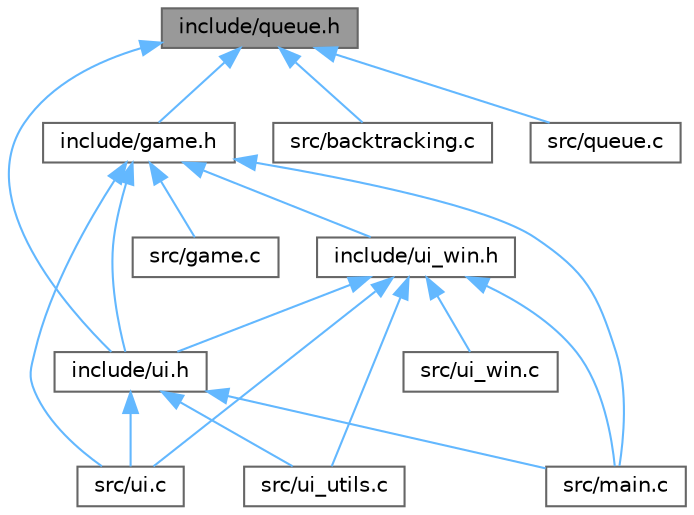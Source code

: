 digraph "include/queue.h"
{
 // LATEX_PDF_SIZE
  bgcolor="transparent";
  edge [fontname=Helvetica,fontsize=10,labelfontname=Helvetica,labelfontsize=10];
  node [fontname=Helvetica,fontsize=10,shape=box,height=0.2,width=0.4];
  Node1 [label="include/queue.h",height=0.2,width=0.4,color="gray40", fillcolor="grey60", style="filled", fontcolor="black",tooltip="contain functions that control the queue"];
  Node1 -> Node2 [dir="back",color="steelblue1",style="solid"];
  Node2 [label="include/game.h",height=0.2,width=0.4,color="grey40", fillcolor="white", style="filled",URL="$game_8h.html",tooltip=" "];
  Node2 -> Node3 [dir="back",color="steelblue1",style="solid"];
  Node3 [label="include/ui.h",height=0.2,width=0.4,color="grey40", fillcolor="white", style="filled",URL="$ui_8h.html",tooltip=" "];
  Node3 -> Node4 [dir="back",color="steelblue1",style="solid"];
  Node4 [label="src/main.c",height=0.2,width=0.4,color="grey40", fillcolor="white", style="filled",URL="$main_8c.html",tooltip=" "];
  Node3 -> Node5 [dir="back",color="steelblue1",style="solid"];
  Node5 [label="src/ui.c",height=0.2,width=0.4,color="grey40", fillcolor="white", style="filled",URL="$ui_8c.html",tooltip="this file contains the function for the menù."];
  Node3 -> Node6 [dir="back",color="steelblue1",style="solid"];
  Node6 [label="src/ui_utils.c",height=0.2,width=0.4,color="grey40", fillcolor="white", style="filled",URL="$ui__utils_8c.html",tooltip="contains the function for manage the error."];
  Node2 -> Node7 [dir="back",color="steelblue1",style="solid"];
  Node7 [label="include/ui_win.h",height=0.2,width=0.4,color="grey40", fillcolor="white", style="filled",URL="$ui__win_8h.html",tooltip=" "];
  Node7 -> Node3 [dir="back",color="steelblue1",style="solid"];
  Node7 -> Node4 [dir="back",color="steelblue1",style="solid"];
  Node7 -> Node5 [dir="back",color="steelblue1",style="solid"];
  Node7 -> Node6 [dir="back",color="steelblue1",style="solid"];
  Node7 -> Node8 [dir="back",color="steelblue1",style="solid"];
  Node8 [label="src/ui_win.c",height=0.2,width=0.4,color="grey40", fillcolor="white", style="filled",URL="$ui__win_8c.html",tooltip="contain function for manage the window"];
  Node2 -> Node9 [dir="back",color="steelblue1",style="solid"];
  Node9 [label="src/game.c",height=0.2,width=0.4,color="grey40", fillcolor="white", style="filled",URL="$game_8c.html",tooltip="File that countains the function relating to the player information."];
  Node2 -> Node4 [dir="back",color="steelblue1",style="solid"];
  Node2 -> Node5 [dir="back",color="steelblue1",style="solid"];
  Node1 -> Node3 [dir="back",color="steelblue1",style="solid"];
  Node1 -> Node10 [dir="back",color="steelblue1",style="solid"];
  Node10 [label="src/backtracking.c",height=0.2,width=0.4,color="grey40", fillcolor="white", style="filled",URL="$backtracking_8c.html",tooltip="this file contains functions to generate optimized moves"];
  Node1 -> Node11 [dir="back",color="steelblue1",style="solid"];
  Node11 [label="src/queue.c",height=0.2,width=0.4,color="grey40", fillcolor="white", style="filled",URL="$queue_8c.html",tooltip="contain function that control the tail."];
}
